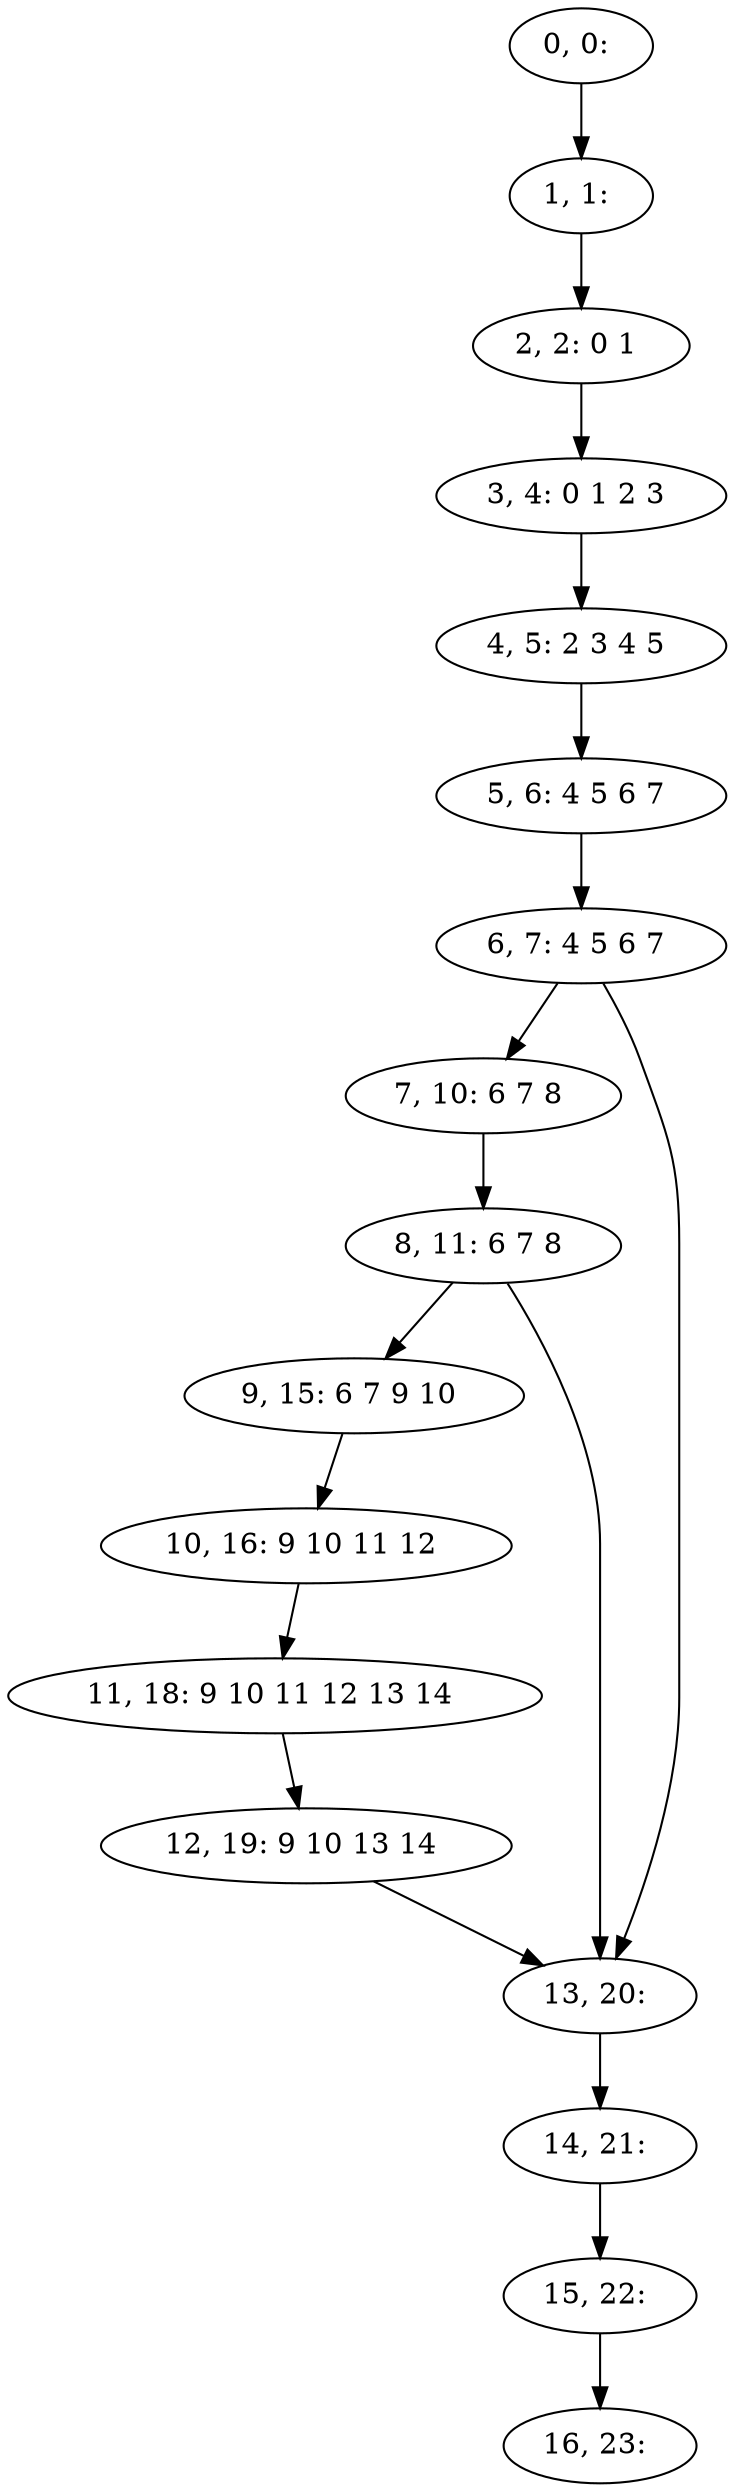 digraph G {
0[label="0, 0: "];
1[label="1, 1: "];
2[label="2, 2: 0 1 "];
3[label="3, 4: 0 1 2 3 "];
4[label="4, 5: 2 3 4 5 "];
5[label="5, 6: 4 5 6 7 "];
6[label="6, 7: 4 5 6 7 "];
7[label="7, 10: 6 7 8 "];
8[label="8, 11: 6 7 8 "];
9[label="9, 15: 6 7 9 10 "];
10[label="10, 16: 9 10 11 12 "];
11[label="11, 18: 9 10 11 12 13 14 "];
12[label="12, 19: 9 10 13 14 "];
13[label="13, 20: "];
14[label="14, 21: "];
15[label="15, 22: "];
16[label="16, 23: "];
0->1 ;
1->2 ;
2->3 ;
3->4 ;
4->5 ;
5->6 ;
6->7 ;
6->13 ;
7->8 ;
8->9 ;
8->13 ;
9->10 ;
10->11 ;
11->12 ;
12->13 ;
13->14 ;
14->15 ;
15->16 ;
}
